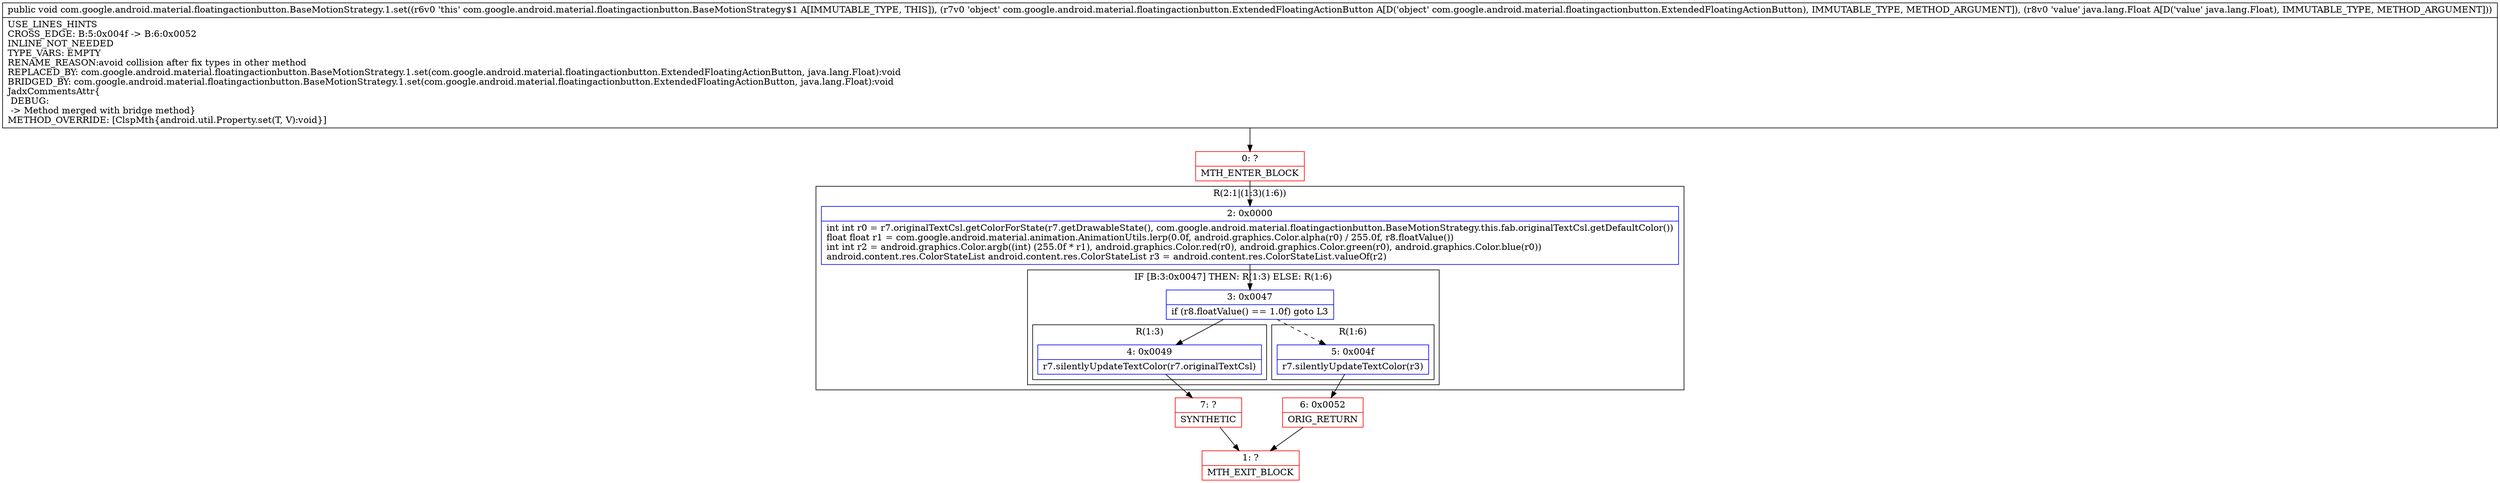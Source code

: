 digraph "CFG forcom.google.android.material.floatingactionbutton.BaseMotionStrategy.1.set(Lcom\/google\/android\/material\/floatingactionbutton\/ExtendedFloatingActionButton;Ljava\/lang\/Float;)V" {
subgraph cluster_Region_1969007636 {
label = "R(2:1|(1:3)(1:6))";
node [shape=record,color=blue];
Node_2 [shape=record,label="{2\:\ 0x0000|int int r0 = r7.originalTextCsl.getColorForState(r7.getDrawableState(), com.google.android.material.floatingactionbutton.BaseMotionStrategy.this.fab.originalTextCsl.getDefaultColor())\lfloat float r1 = com.google.android.material.animation.AnimationUtils.lerp(0.0f, android.graphics.Color.alpha(r0) \/ 255.0f, r8.floatValue())\lint int r2 = android.graphics.Color.argb((int) (255.0f * r1), android.graphics.Color.red(r0), android.graphics.Color.green(r0), android.graphics.Color.blue(r0))\landroid.content.res.ColorStateList android.content.res.ColorStateList r3 = android.content.res.ColorStateList.valueOf(r2)\l}"];
subgraph cluster_IfRegion_342735402 {
label = "IF [B:3:0x0047] THEN: R(1:3) ELSE: R(1:6)";
node [shape=record,color=blue];
Node_3 [shape=record,label="{3\:\ 0x0047|if (r8.floatValue() == 1.0f) goto L3\l}"];
subgraph cluster_Region_442321839 {
label = "R(1:3)";
node [shape=record,color=blue];
Node_4 [shape=record,label="{4\:\ 0x0049|r7.silentlyUpdateTextColor(r7.originalTextCsl)\l}"];
}
subgraph cluster_Region_631615664 {
label = "R(1:6)";
node [shape=record,color=blue];
Node_5 [shape=record,label="{5\:\ 0x004f|r7.silentlyUpdateTextColor(r3)\l}"];
}
}
}
Node_0 [shape=record,color=red,label="{0\:\ ?|MTH_ENTER_BLOCK\l}"];
Node_7 [shape=record,color=red,label="{7\:\ ?|SYNTHETIC\l}"];
Node_1 [shape=record,color=red,label="{1\:\ ?|MTH_EXIT_BLOCK\l}"];
Node_6 [shape=record,color=red,label="{6\:\ 0x0052|ORIG_RETURN\l}"];
MethodNode[shape=record,label="{public void com.google.android.material.floatingactionbutton.BaseMotionStrategy.1.set((r6v0 'this' com.google.android.material.floatingactionbutton.BaseMotionStrategy$1 A[IMMUTABLE_TYPE, THIS]), (r7v0 'object' com.google.android.material.floatingactionbutton.ExtendedFloatingActionButton A[D('object' com.google.android.material.floatingactionbutton.ExtendedFloatingActionButton), IMMUTABLE_TYPE, METHOD_ARGUMENT]), (r8v0 'value' java.lang.Float A[D('value' java.lang.Float), IMMUTABLE_TYPE, METHOD_ARGUMENT]))  | USE_LINES_HINTS\lCROSS_EDGE: B:5:0x004f \-\> B:6:0x0052\lINLINE_NOT_NEEDED\lTYPE_VARS: EMPTY\lRENAME_REASON:avoid collision after fix types in other method\lREPLACED_BY: com.google.android.material.floatingactionbutton.BaseMotionStrategy.1.set(com.google.android.material.floatingactionbutton.ExtendedFloatingActionButton, java.lang.Float):void\lBRIDGED_BY: com.google.android.material.floatingactionbutton.BaseMotionStrategy.1.set(com.google.android.material.floatingactionbutton.ExtendedFloatingActionButton, java.lang.Float):void\lJadxCommentsAttr\{\l DEBUG: \l \-\> Method merged with bridge method\}\lMETHOD_OVERRIDE: [ClspMth\{android.util.Property.set(T, V):void\}]\l}"];
MethodNode -> Node_0;Node_2 -> Node_3;
Node_3 -> Node_4;
Node_3 -> Node_5[style=dashed];
Node_4 -> Node_7;
Node_5 -> Node_6;
Node_0 -> Node_2;
Node_7 -> Node_1;
Node_6 -> Node_1;
}

